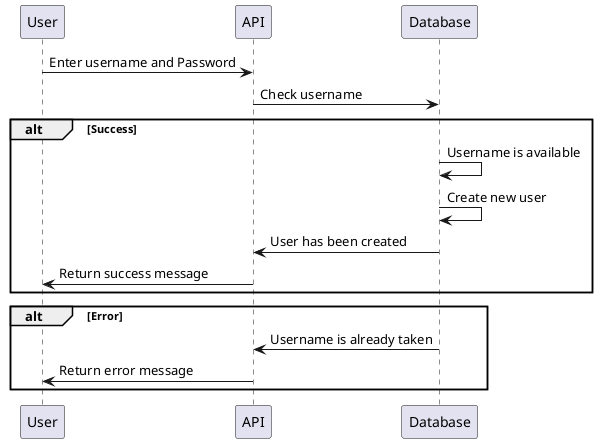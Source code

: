 @startuml

User ->  API: Enter username and Password

API -> Database: Check username

alt Success
    Database -> Database: Username is available
    Database -> Database: Create new user
    Database -> API: User has been created
    API -> User: Return success message
end
alt Error
    Database -> API: Username is already taken
    API -> User: Return error message
end

@enduml